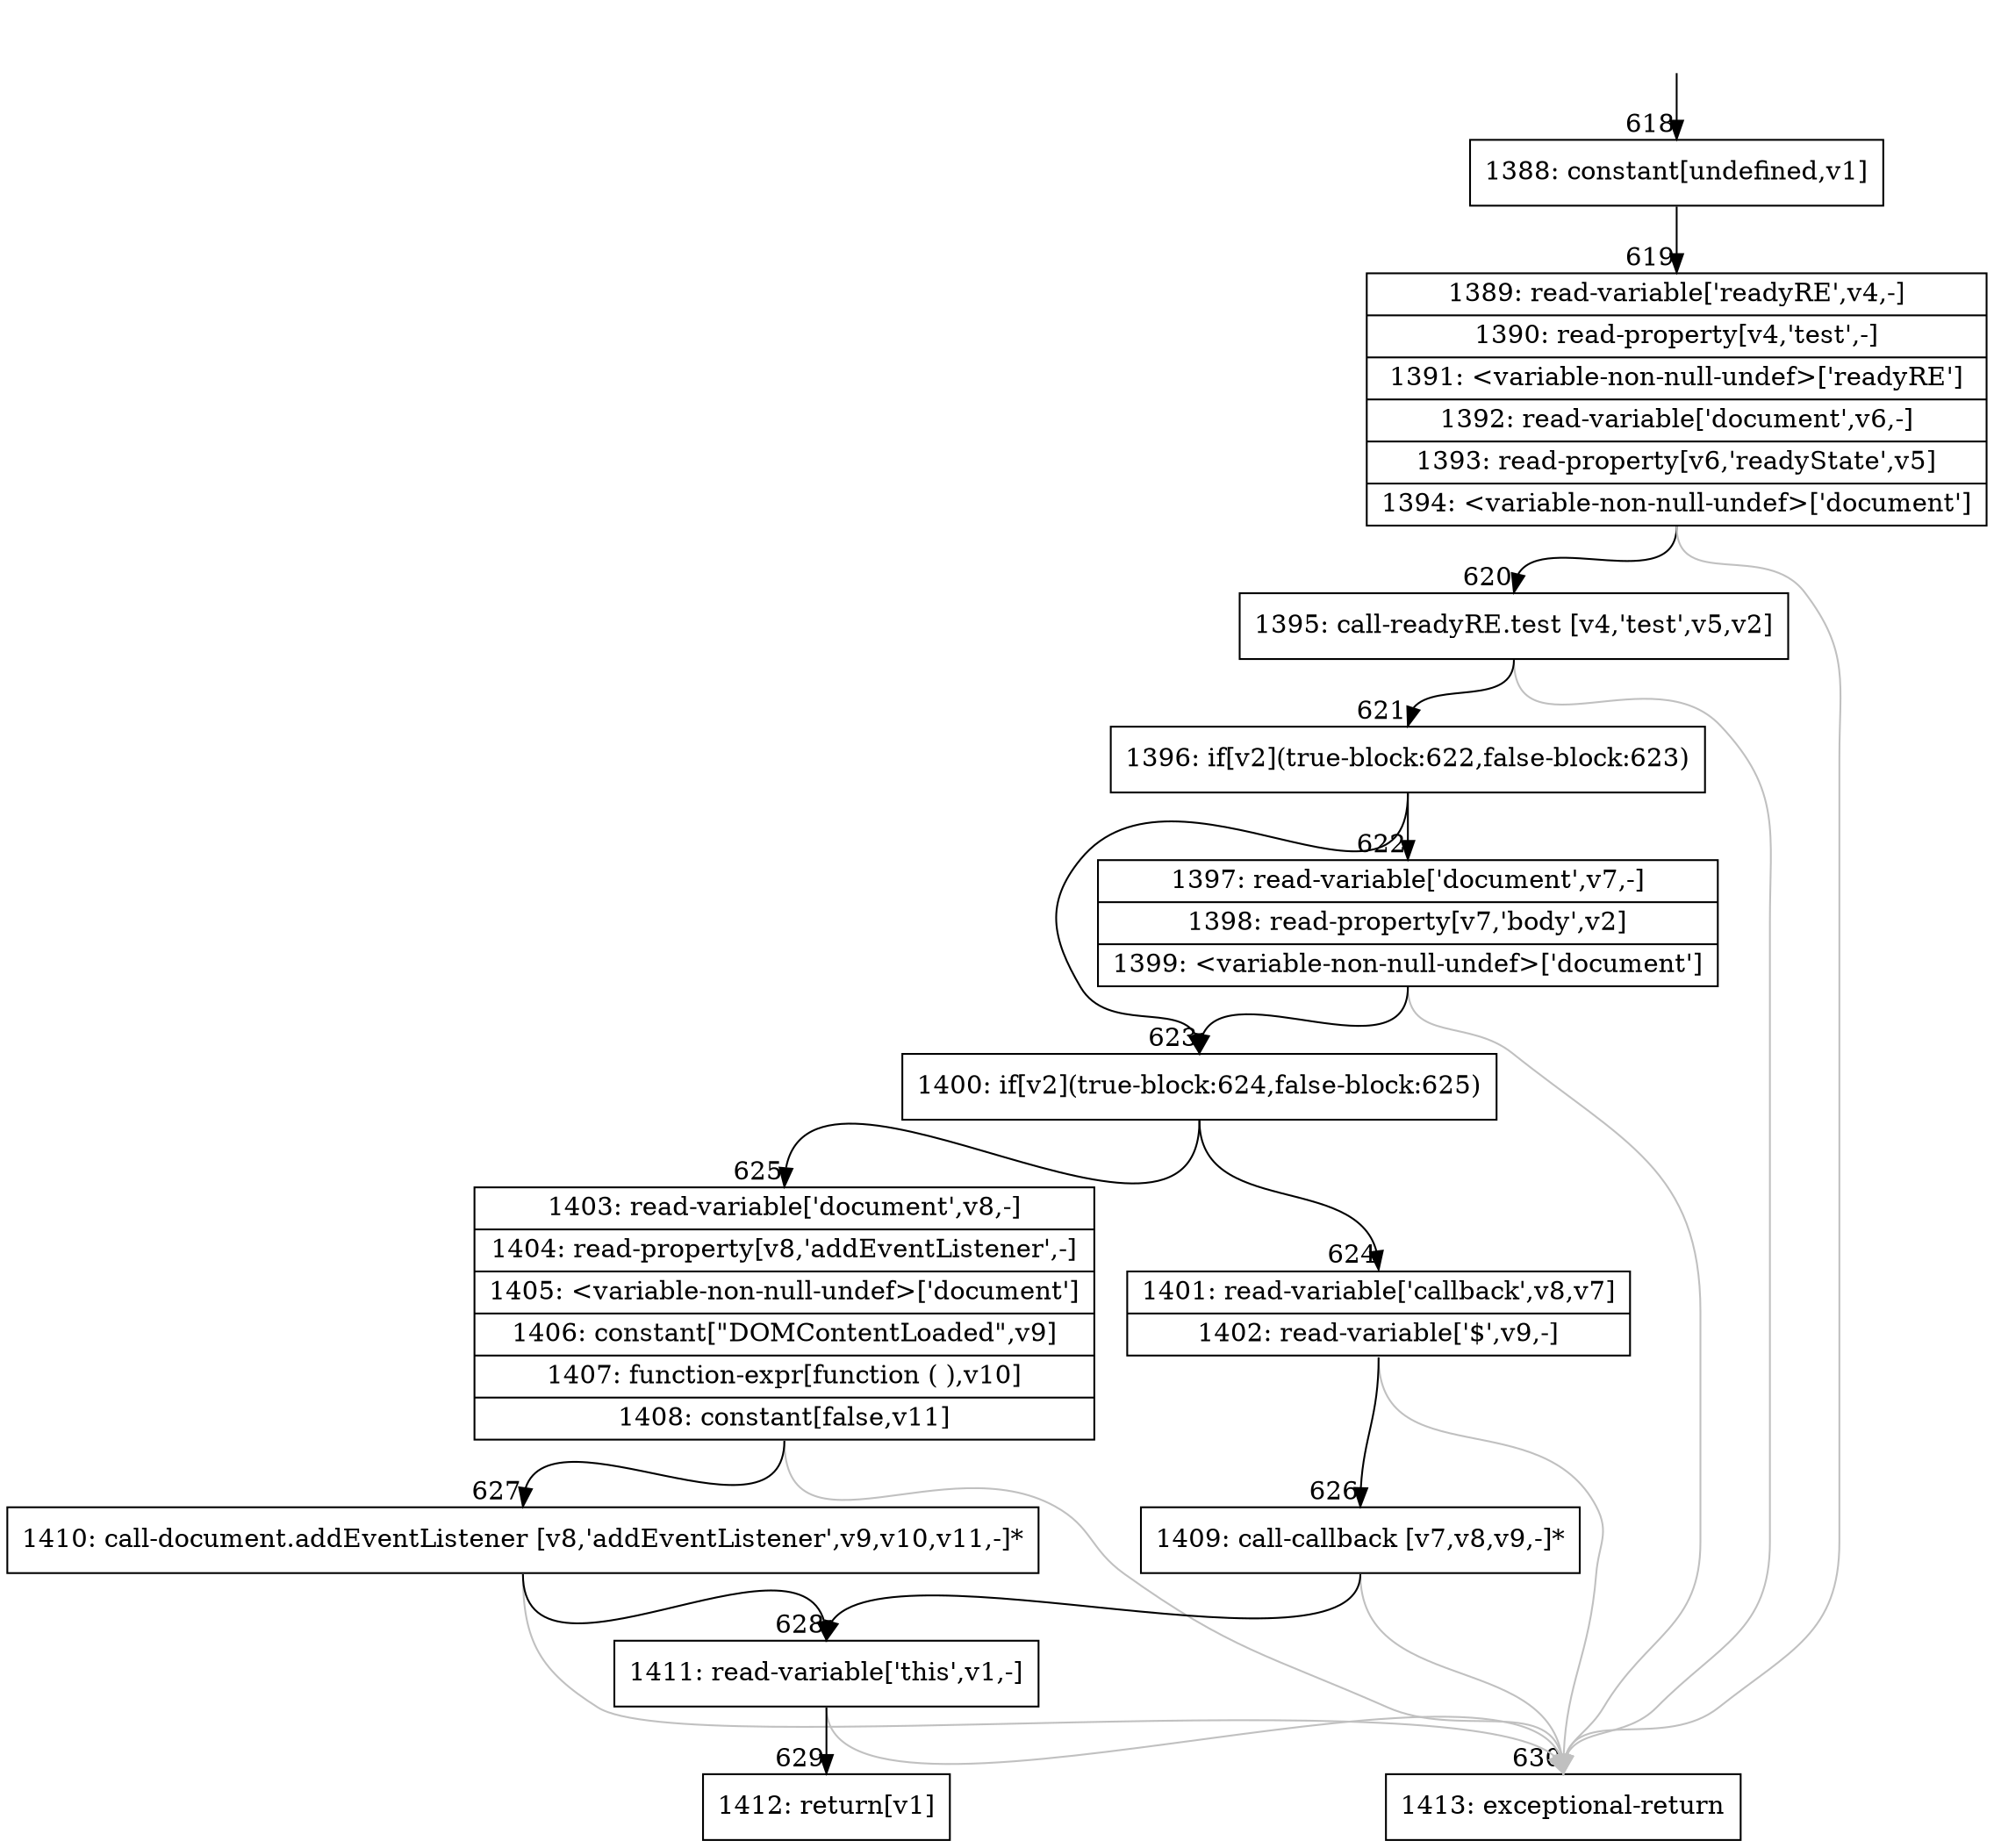 digraph {
rankdir="TD"
BB_entry52[shape=none,label=""];
BB_entry52 -> BB618 [tailport=s, headport=n, headlabel="    618"]
BB618 [shape=record label="{1388: constant[undefined,v1]}" ] 
BB618 -> BB619 [tailport=s, headport=n, headlabel="      619"]
BB619 [shape=record label="{1389: read-variable['readyRE',v4,-]|1390: read-property[v4,'test',-]|1391: \<variable-non-null-undef\>['readyRE']|1392: read-variable['document',v6,-]|1393: read-property[v6,'readyState',v5]|1394: \<variable-non-null-undef\>['document']}" ] 
BB619 -> BB620 [tailport=s, headport=n, headlabel="      620"]
BB619 -> BB630 [tailport=s, headport=n, color=gray, headlabel="      630"]
BB620 [shape=record label="{1395: call-readyRE.test [v4,'test',v5,v2]}" ] 
BB620 -> BB621 [tailport=s, headport=n, headlabel="      621"]
BB620 -> BB630 [tailport=s, headport=n, color=gray]
BB621 [shape=record label="{1396: if[v2](true-block:622,false-block:623)}" ] 
BB621 -> BB623 [tailport=s, headport=n, headlabel="      623"]
BB621 -> BB622 [tailport=s, headport=n, headlabel="      622"]
BB622 [shape=record label="{1397: read-variable['document',v7,-]|1398: read-property[v7,'body',v2]|1399: \<variable-non-null-undef\>['document']}" ] 
BB622 -> BB623 [tailport=s, headport=n]
BB622 -> BB630 [tailport=s, headport=n, color=gray]
BB623 [shape=record label="{1400: if[v2](true-block:624,false-block:625)}" ] 
BB623 -> BB624 [tailport=s, headport=n, headlabel="      624"]
BB623 -> BB625 [tailport=s, headport=n, headlabel="      625"]
BB624 [shape=record label="{1401: read-variable['callback',v8,v7]|1402: read-variable['$',v9,-]}" ] 
BB624 -> BB626 [tailport=s, headport=n, headlabel="      626"]
BB624 -> BB630 [tailport=s, headport=n, color=gray]
BB625 [shape=record label="{1403: read-variable['document',v8,-]|1404: read-property[v8,'addEventListener',-]|1405: \<variable-non-null-undef\>['document']|1406: constant[\"DOMContentLoaded\",v9]|1407: function-expr[function ( ),v10]|1408: constant[false,v11]}" ] 
BB625 -> BB627 [tailport=s, headport=n, headlabel="      627"]
BB625 -> BB630 [tailport=s, headport=n, color=gray]
BB626 [shape=record label="{1409: call-callback [v7,v8,v9,-]*}" ] 
BB626 -> BB628 [tailport=s, headport=n, headlabel="      628"]
BB626 -> BB630 [tailport=s, headport=n, color=gray]
BB627 [shape=record label="{1410: call-document.addEventListener [v8,'addEventListener',v9,v10,v11,-]*}" ] 
BB627 -> BB628 [tailport=s, headport=n]
BB627 -> BB630 [tailport=s, headport=n, color=gray]
BB628 [shape=record label="{1411: read-variable['this',v1,-]}" ] 
BB628 -> BB629 [tailport=s, headport=n, headlabel="      629"]
BB628 -> BB630 [tailport=s, headport=n, color=gray]
BB629 [shape=record label="{1412: return[v1]}" ] 
BB630 [shape=record label="{1413: exceptional-return}" ] 
//#$~ 410
}
